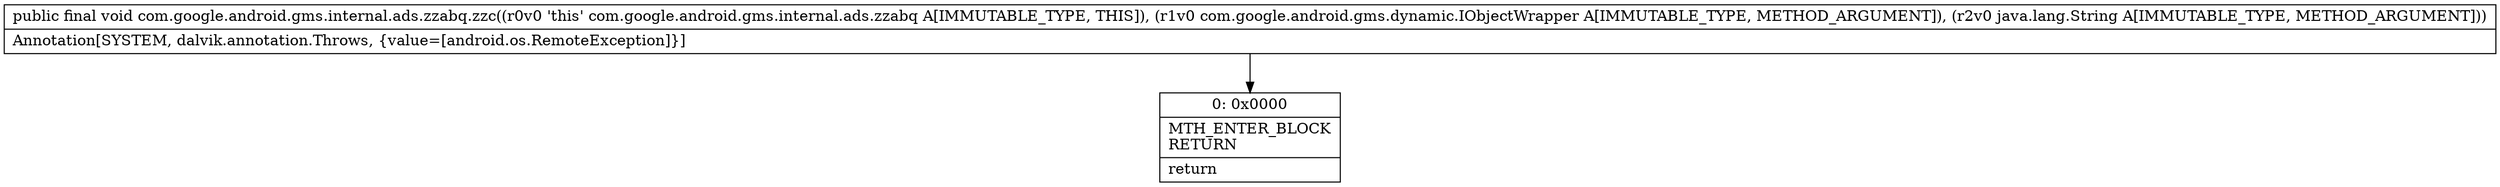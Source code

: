 digraph "CFG forcom.google.android.gms.internal.ads.zzabq.zzc(Lcom\/google\/android\/gms\/dynamic\/IObjectWrapper;Ljava\/lang\/String;)V" {
Node_0 [shape=record,label="{0\:\ 0x0000|MTH_ENTER_BLOCK\lRETURN\l|return\l}"];
MethodNode[shape=record,label="{public final void com.google.android.gms.internal.ads.zzabq.zzc((r0v0 'this' com.google.android.gms.internal.ads.zzabq A[IMMUTABLE_TYPE, THIS]), (r1v0 com.google.android.gms.dynamic.IObjectWrapper A[IMMUTABLE_TYPE, METHOD_ARGUMENT]), (r2v0 java.lang.String A[IMMUTABLE_TYPE, METHOD_ARGUMENT]))  | Annotation[SYSTEM, dalvik.annotation.Throws, \{value=[android.os.RemoteException]\}]\l}"];
MethodNode -> Node_0;
}

